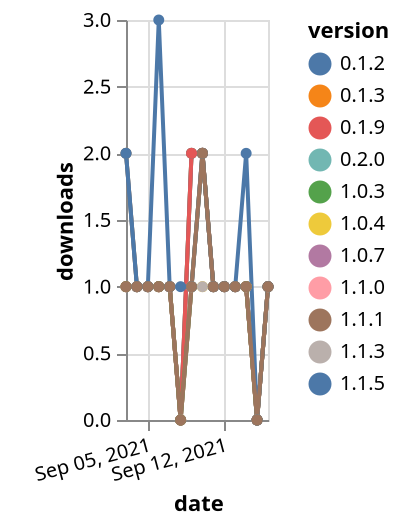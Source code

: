 {"$schema": "https://vega.github.io/schema/vega-lite/v5.json", "description": "A simple bar chart with embedded data.", "data": {"values": [{"date": "2021-09-03", "total": 132, "delta": 1, "version": "1.0.4"}, {"date": "2021-09-04", "total": 133, "delta": 1, "version": "1.0.4"}, {"date": "2021-09-05", "total": 134, "delta": 1, "version": "1.0.4"}, {"date": "2021-09-06", "total": 135, "delta": 1, "version": "1.0.4"}, {"date": "2021-09-07", "total": 136, "delta": 1, "version": "1.0.4"}, {"date": "2021-09-08", "total": 136, "delta": 0, "version": "1.0.4"}, {"date": "2021-09-09", "total": 137, "delta": 1, "version": "1.0.4"}, {"date": "2021-09-10", "total": 138, "delta": 1, "version": "1.0.4"}, {"date": "2021-09-11", "total": 139, "delta": 1, "version": "1.0.4"}, {"date": "2021-09-12", "total": 140, "delta": 1, "version": "1.0.4"}, {"date": "2021-09-13", "total": 141, "delta": 1, "version": "1.0.4"}, {"date": "2021-09-14", "total": 142, "delta": 1, "version": "1.0.4"}, {"date": "2021-09-15", "total": 142, "delta": 0, "version": "1.0.4"}, {"date": "2021-09-16", "total": 143, "delta": 1, "version": "1.0.4"}, {"date": "2021-09-03", "total": 133, "delta": 1, "version": "0.2.0"}, {"date": "2021-09-04", "total": 134, "delta": 1, "version": "0.2.0"}, {"date": "2021-09-05", "total": 135, "delta": 1, "version": "0.2.0"}, {"date": "2021-09-06", "total": 136, "delta": 1, "version": "0.2.0"}, {"date": "2021-09-07", "total": 137, "delta": 1, "version": "0.2.0"}, {"date": "2021-09-08", "total": 137, "delta": 0, "version": "0.2.0"}, {"date": "2021-09-09", "total": 139, "delta": 2, "version": "0.2.0"}, {"date": "2021-09-10", "total": 141, "delta": 2, "version": "0.2.0"}, {"date": "2021-09-11", "total": 142, "delta": 1, "version": "0.2.0"}, {"date": "2021-09-12", "total": 143, "delta": 1, "version": "0.2.0"}, {"date": "2021-09-13", "total": 144, "delta": 1, "version": "0.2.0"}, {"date": "2021-09-14", "total": 145, "delta": 1, "version": "0.2.0"}, {"date": "2021-09-15", "total": 145, "delta": 0, "version": "0.2.0"}, {"date": "2021-09-16", "total": 146, "delta": 1, "version": "0.2.0"}, {"date": "2021-09-03", "total": 131, "delta": 1, "version": "1.1.0"}, {"date": "2021-09-04", "total": 132, "delta": 1, "version": "1.1.0"}, {"date": "2021-09-05", "total": 133, "delta": 1, "version": "1.1.0"}, {"date": "2021-09-06", "total": 134, "delta": 1, "version": "1.1.0"}, {"date": "2021-09-07", "total": 135, "delta": 1, "version": "1.1.0"}, {"date": "2021-09-08", "total": 135, "delta": 0, "version": "1.1.0"}, {"date": "2021-09-09", "total": 136, "delta": 1, "version": "1.1.0"}, {"date": "2021-09-10", "total": 138, "delta": 2, "version": "1.1.0"}, {"date": "2021-09-11", "total": 139, "delta": 1, "version": "1.1.0"}, {"date": "2021-09-12", "total": 140, "delta": 1, "version": "1.1.0"}, {"date": "2021-09-13", "total": 141, "delta": 1, "version": "1.1.0"}, {"date": "2021-09-14", "total": 142, "delta": 1, "version": "1.1.0"}, {"date": "2021-09-15", "total": 142, "delta": 0, "version": "1.1.0"}, {"date": "2021-09-16", "total": 143, "delta": 1, "version": "1.1.0"}, {"date": "2021-09-03", "total": 142, "delta": 2, "version": "0.1.3"}, {"date": "2021-09-04", "total": 143, "delta": 1, "version": "0.1.3"}, {"date": "2021-09-05", "total": 144, "delta": 1, "version": "0.1.3"}, {"date": "2021-09-06", "total": 145, "delta": 1, "version": "0.1.3"}, {"date": "2021-09-07", "total": 146, "delta": 1, "version": "0.1.3"}, {"date": "2021-09-08", "total": 146, "delta": 0, "version": "0.1.3"}, {"date": "2021-09-09", "total": 148, "delta": 2, "version": "0.1.3"}, {"date": "2021-09-10", "total": 150, "delta": 2, "version": "0.1.3"}, {"date": "2021-09-11", "total": 151, "delta": 1, "version": "0.1.3"}, {"date": "2021-09-12", "total": 152, "delta": 1, "version": "0.1.3"}, {"date": "2021-09-13", "total": 153, "delta": 1, "version": "0.1.3"}, {"date": "2021-09-14", "total": 154, "delta": 1, "version": "0.1.3"}, {"date": "2021-09-15", "total": 154, "delta": 0, "version": "0.1.3"}, {"date": "2021-09-16", "total": 155, "delta": 1, "version": "0.1.3"}, {"date": "2021-09-03", "total": 150, "delta": 1, "version": "1.1.3"}, {"date": "2021-09-04", "total": 151, "delta": 1, "version": "1.1.3"}, {"date": "2021-09-05", "total": 152, "delta": 1, "version": "1.1.3"}, {"date": "2021-09-06", "total": 153, "delta": 1, "version": "1.1.3"}, {"date": "2021-09-07", "total": 154, "delta": 1, "version": "1.1.3"}, {"date": "2021-09-08", "total": 154, "delta": 0, "version": "1.1.3"}, {"date": "2021-09-09", "total": 155, "delta": 1, "version": "1.1.3"}, {"date": "2021-09-10", "total": 156, "delta": 1, "version": "1.1.3"}, {"date": "2021-09-11", "total": 157, "delta": 1, "version": "1.1.3"}, {"date": "2021-09-12", "total": 158, "delta": 1, "version": "1.1.3"}, {"date": "2021-09-13", "total": 159, "delta": 1, "version": "1.1.3"}, {"date": "2021-09-14", "total": 160, "delta": 1, "version": "1.1.3"}, {"date": "2021-09-15", "total": 160, "delta": 0, "version": "1.1.3"}, {"date": "2021-09-16", "total": 161, "delta": 1, "version": "1.1.3"}, {"date": "2021-09-03", "total": 147, "delta": 2, "version": "0.1.2"}, {"date": "2021-09-04", "total": 148, "delta": 1, "version": "0.1.2"}, {"date": "2021-09-05", "total": 149, "delta": 1, "version": "0.1.2"}, {"date": "2021-09-06", "total": 150, "delta": 1, "version": "0.1.2"}, {"date": "2021-09-07", "total": 151, "delta": 1, "version": "0.1.2"}, {"date": "2021-09-08", "total": 151, "delta": 0, "version": "0.1.2"}, {"date": "2021-09-09", "total": 153, "delta": 2, "version": "0.1.2"}, {"date": "2021-09-10", "total": 155, "delta": 2, "version": "0.1.2"}, {"date": "2021-09-11", "total": 156, "delta": 1, "version": "0.1.2"}, {"date": "2021-09-12", "total": 157, "delta": 1, "version": "0.1.2"}, {"date": "2021-09-13", "total": 158, "delta": 1, "version": "0.1.2"}, {"date": "2021-09-14", "total": 159, "delta": 1, "version": "0.1.2"}, {"date": "2021-09-15", "total": 159, "delta": 0, "version": "0.1.2"}, {"date": "2021-09-16", "total": 160, "delta": 1, "version": "0.1.2"}, {"date": "2021-09-03", "total": 133, "delta": 1, "version": "1.0.7"}, {"date": "2021-09-04", "total": 134, "delta": 1, "version": "1.0.7"}, {"date": "2021-09-05", "total": 135, "delta": 1, "version": "1.0.7"}, {"date": "2021-09-06", "total": 136, "delta": 1, "version": "1.0.7"}, {"date": "2021-09-07", "total": 137, "delta": 1, "version": "1.0.7"}, {"date": "2021-09-08", "total": 137, "delta": 0, "version": "1.0.7"}, {"date": "2021-09-09", "total": 138, "delta": 1, "version": "1.0.7"}, {"date": "2021-09-10", "total": 140, "delta": 2, "version": "1.0.7"}, {"date": "2021-09-11", "total": 141, "delta": 1, "version": "1.0.7"}, {"date": "2021-09-12", "total": 142, "delta": 1, "version": "1.0.7"}, {"date": "2021-09-13", "total": 143, "delta": 1, "version": "1.0.7"}, {"date": "2021-09-14", "total": 144, "delta": 1, "version": "1.0.7"}, {"date": "2021-09-15", "total": 144, "delta": 0, "version": "1.0.7"}, {"date": "2021-09-16", "total": 145, "delta": 1, "version": "1.0.7"}, {"date": "2021-09-03", "total": 132, "delta": 1, "version": "0.1.9"}, {"date": "2021-09-04", "total": 133, "delta": 1, "version": "0.1.9"}, {"date": "2021-09-05", "total": 134, "delta": 1, "version": "0.1.9"}, {"date": "2021-09-06", "total": 135, "delta": 1, "version": "0.1.9"}, {"date": "2021-09-07", "total": 136, "delta": 1, "version": "0.1.9"}, {"date": "2021-09-08", "total": 136, "delta": 0, "version": "0.1.9"}, {"date": "2021-09-09", "total": 138, "delta": 2, "version": "0.1.9"}, {"date": "2021-09-10", "total": 140, "delta": 2, "version": "0.1.9"}, {"date": "2021-09-11", "total": 141, "delta": 1, "version": "0.1.9"}, {"date": "2021-09-12", "total": 142, "delta": 1, "version": "0.1.9"}, {"date": "2021-09-13", "total": 143, "delta": 1, "version": "0.1.9"}, {"date": "2021-09-14", "total": 144, "delta": 1, "version": "0.1.9"}, {"date": "2021-09-15", "total": 144, "delta": 0, "version": "0.1.9"}, {"date": "2021-09-16", "total": 145, "delta": 1, "version": "0.1.9"}, {"date": "2021-09-03", "total": 138, "delta": 1, "version": "1.0.3"}, {"date": "2021-09-04", "total": 139, "delta": 1, "version": "1.0.3"}, {"date": "2021-09-05", "total": 140, "delta": 1, "version": "1.0.3"}, {"date": "2021-09-06", "total": 141, "delta": 1, "version": "1.0.3"}, {"date": "2021-09-07", "total": 142, "delta": 1, "version": "1.0.3"}, {"date": "2021-09-08", "total": 142, "delta": 0, "version": "1.0.3"}, {"date": "2021-09-09", "total": 143, "delta": 1, "version": "1.0.3"}, {"date": "2021-09-10", "total": 145, "delta": 2, "version": "1.0.3"}, {"date": "2021-09-11", "total": 146, "delta": 1, "version": "1.0.3"}, {"date": "2021-09-12", "total": 147, "delta": 1, "version": "1.0.3"}, {"date": "2021-09-13", "total": 148, "delta": 1, "version": "1.0.3"}, {"date": "2021-09-14", "total": 149, "delta": 1, "version": "1.0.3"}, {"date": "2021-09-15", "total": 149, "delta": 0, "version": "1.0.3"}, {"date": "2021-09-16", "total": 150, "delta": 1, "version": "1.0.3"}, {"date": "2021-09-03", "total": 112, "delta": 2, "version": "1.1.5"}, {"date": "2021-09-04", "total": 113, "delta": 1, "version": "1.1.5"}, {"date": "2021-09-05", "total": 114, "delta": 1, "version": "1.1.5"}, {"date": "2021-09-06", "total": 117, "delta": 3, "version": "1.1.5"}, {"date": "2021-09-07", "total": 118, "delta": 1, "version": "1.1.5"}, {"date": "2021-09-08", "total": 119, "delta": 1, "version": "1.1.5"}, {"date": "2021-09-09", "total": 120, "delta": 1, "version": "1.1.5"}, {"date": "2021-09-10", "total": 122, "delta": 2, "version": "1.1.5"}, {"date": "2021-09-11", "total": 123, "delta": 1, "version": "1.1.5"}, {"date": "2021-09-12", "total": 124, "delta": 1, "version": "1.1.5"}, {"date": "2021-09-13", "total": 125, "delta": 1, "version": "1.1.5"}, {"date": "2021-09-14", "total": 127, "delta": 2, "version": "1.1.5"}, {"date": "2021-09-15", "total": 127, "delta": 0, "version": "1.1.5"}, {"date": "2021-09-16", "total": 128, "delta": 1, "version": "1.1.5"}, {"date": "2021-09-03", "total": 139, "delta": 1, "version": "1.1.1"}, {"date": "2021-09-04", "total": 140, "delta": 1, "version": "1.1.1"}, {"date": "2021-09-05", "total": 141, "delta": 1, "version": "1.1.1"}, {"date": "2021-09-06", "total": 142, "delta": 1, "version": "1.1.1"}, {"date": "2021-09-07", "total": 143, "delta": 1, "version": "1.1.1"}, {"date": "2021-09-08", "total": 143, "delta": 0, "version": "1.1.1"}, {"date": "2021-09-09", "total": 144, "delta": 1, "version": "1.1.1"}, {"date": "2021-09-10", "total": 146, "delta": 2, "version": "1.1.1"}, {"date": "2021-09-11", "total": 147, "delta": 1, "version": "1.1.1"}, {"date": "2021-09-12", "total": 148, "delta": 1, "version": "1.1.1"}, {"date": "2021-09-13", "total": 149, "delta": 1, "version": "1.1.1"}, {"date": "2021-09-14", "total": 150, "delta": 1, "version": "1.1.1"}, {"date": "2021-09-15", "total": 150, "delta": 0, "version": "1.1.1"}, {"date": "2021-09-16", "total": 151, "delta": 1, "version": "1.1.1"}]}, "width": "container", "mark": {"type": "line", "point": {"filled": true}}, "encoding": {"x": {"field": "date", "type": "temporal", "timeUnit": "yearmonthdate", "title": "date", "axis": {"labelAngle": -15}}, "y": {"field": "delta", "type": "quantitative", "title": "downloads"}, "color": {"field": "version", "type": "nominal"}, "tooltip": {"field": "delta"}}}